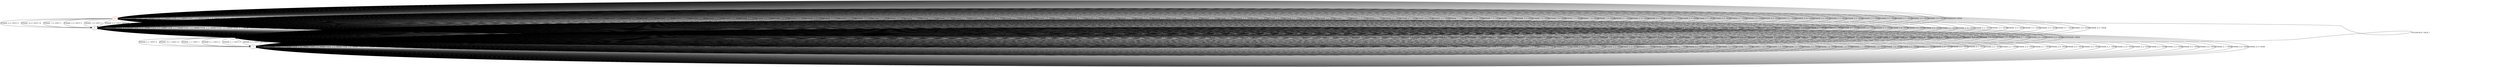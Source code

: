 digraph {
3 [color="red"]
0
1
2
3 -> 0 [label="IFRAME_0_0 / OOUT_0"]
3 -> 3 [label="IFRAME_0_1 / ONOK"]
3 -> 3 [label="IFRAME_0_10 / ONOK"]
3 -> 3 [label="IFRAME_0_2 / ONOK"]
3 -> 3 [label="IFRAME_0_3 / ONOK"]
3 -> 3 [label="IFRAME_0_4 / ONOK"]
3 -> 3 [label="IFRAME_0_5 / ONOK"]
3 -> 3 [label="IFRAME_0_6 / ONOK"]
3 -> 3 [label="IFRAME_0_7 / ONOK"]
3 -> 3 [label="IFRAME_0_8 / ONOK"]
3 -> 3 [label="IFRAME_0_9 / ONOK"]
3 -> 0 [label="IFRAME_10_0 / OOUT_10"]
3 -> 3 [label="IFRAME_10_1 / ONOK"]
3 -> 3 [label="IFRAME_10_10 / ONOK"]
3 -> 3 [label="IFRAME_10_2 / ONOK"]
3 -> 3 [label="IFRAME_10_3 / ONOK"]
3 -> 3 [label="IFRAME_10_4 / ONOK"]
3 -> 3 [label="IFRAME_10_5 / ONOK"]
3 -> 3 [label="IFRAME_10_6 / ONOK"]
3 -> 3 [label="IFRAME_10_7 / ONOK"]
3 -> 3 [label="IFRAME_10_8 / ONOK"]
3 -> 3 [label="IFRAME_10_9 / ONOK"]
3 -> 0 [label="IFRAME_1_0 / OOUT_1"]
3 -> 3 [label="IFRAME_1_1 / ONOK"]
3 -> 3 [label="IFRAME_1_10 / ONOK"]
3 -> 3 [label="IFRAME_1_2 / ONOK"]
3 -> 3 [label="IFRAME_1_3 / ONOK"]
3 -> 3 [label="IFRAME_1_4 / ONOK"]
3 -> 3 [label="IFRAME_1_5 / ONOK"]
3 -> 3 [label="IFRAME_1_6 / ONOK"]
3 -> 3 [label="IFRAME_1_7 / ONOK"]
3 -> 3 [label="IFRAME_1_8 / ONOK"]
3 -> 3 [label="IFRAME_1_9 / ONOK"]
3 -> 0 [label="IFRAME_2_0 / OOUT_2"]
3 -> 3 [label="IFRAME_2_1 / ONOK"]
3 -> 3 [label="IFRAME_2_10 / ONOK"]
3 -> 3 [label="IFRAME_2_2 / ONOK"]
3 -> 3 [label="IFRAME_2_3 / ONOK"]
3 -> 3 [label="IFRAME_2_4 / ONOK"]
3 -> 3 [label="IFRAME_2_5 / ONOK"]
3 -> 3 [label="IFRAME_2_6 / ONOK"]
3 -> 3 [label="IFRAME_2_7 / ONOK"]
3 -> 3 [label="IFRAME_2_8 / ONOK"]
3 -> 3 [label="IFRAME_2_9 / ONOK"]
3 -> 0 [label="IFRAME_3_0 / OOUT_3"]
3 -> 3 [label="IFRAME_3_1 / ONOK"]
3 -> 3 [label="IFRAME_3_10 / ONOK"]
3 -> 3 [label="IFRAME_3_2 / ONOK"]
3 -> 3 [label="IFRAME_3_3 / ONOK"]
3 -> 3 [label="IFRAME_3_4 / ONOK"]
3 -> 3 [label="IFRAME_3_5 / ONOK"]
3 -> 3 [label="IFRAME_3_6 / ONOK"]
3 -> 3 [label="IFRAME_3_7 / ONOK"]
3 -> 3 [label="IFRAME_3_8 / ONOK"]
3 -> 3 [label="IFRAME_3_9 / ONOK"]
3 -> 0 [label="IFRAME_4_0 / OOUT_4"]
3 -> 3 [label="IFRAME_4_1 / ONOK"]
3 -> 3 [label="IFRAME_4_10 / ONOK"]
3 -> 3 [label="IFRAME_4_2 / ONOK"]
3 -> 3 [label="IFRAME_4_3 / ONOK"]
3 -> 3 [label="IFRAME_4_4 / ONOK"]
3 -> 3 [label="IFRAME_4_5 / ONOK"]
3 -> 3 [label="IFRAME_4_6 / ONOK"]
3 -> 3 [label="IFRAME_4_7 / ONOK"]
3 -> 3 [label="IFRAME_4_8 / ONOK"]
3 -> 3 [label="IFRAME_4_9 / ONOK"]
3 -> 0 [label="IFRAME_5_0 / OOUT_5"]
3 -> 3 [label="IFRAME_5_1 / ONOK"]
3 -> 3 [label="IFRAME_5_10 / ONOK"]
3 -> 3 [label="IFRAME_5_2 / ONOK"]
3 -> 3 [label="IFRAME_5_3 / ONOK"]
3 -> 3 [label="IFRAME_5_4 / ONOK"]
3 -> 3 [label="IFRAME_5_5 / ONOK"]
3 -> 3 [label="IFRAME_5_6 / ONOK"]
3 -> 3 [label="IFRAME_5_7 / ONOK"]
3 -> 3 [label="IFRAME_5_8 / ONOK"]
3 -> 3 [label="IFRAME_5_9 / ONOK"]
3 -> 0 [label="IFRAME_6_0 / OOUT_6"]
3 -> 3 [label="IFRAME_6_1 / ONOK"]
3 -> 3 [label="IFRAME_6_10 / ONOK"]
3 -> 3 [label="IFRAME_6_2 / ONOK"]
3 -> 3 [label="IFRAME_6_3 / ONOK"]
3 -> 3 [label="IFRAME_6_4 / ONOK"]
3 -> 3 [label="IFRAME_6_5 / ONOK"]
3 -> 3 [label="IFRAME_6_6 / ONOK"]
3 -> 3 [label="IFRAME_6_7 / ONOK"]
3 -> 3 [label="IFRAME_6_8 / ONOK"]
3 -> 3 [label="IFRAME_6_9 / ONOK"]
3 -> 0 [label="IFRAME_7_0 / OOUT_7"]
3 -> 3 [label="IFRAME_7_1 / ONOK"]
3 -> 3 [label="IFRAME_7_10 / ONOK"]
3 -> 3 [label="IFRAME_7_2 / ONOK"]
3 -> 3 [label="IFRAME_7_3 / ONOK"]
3 -> 3 [label="IFRAME_7_4 / ONOK"]
3 -> 3 [label="IFRAME_7_5 / ONOK"]
3 -> 3 [label="IFRAME_7_6 / ONOK"]
3 -> 3 [label="IFRAME_7_7 / ONOK"]
3 -> 3 [label="IFRAME_7_8 / ONOK"]
3 -> 3 [label="IFRAME_7_9 / ONOK"]
3 -> 0 [label="IFRAME_8_0 / OOUT_8"]
3 -> 3 [label="IFRAME_8_1 / ONOK"]
3 -> 3 [label="IFRAME_8_10 / ONOK"]
3 -> 3 [label="IFRAME_8_2 / ONOK"]
3 -> 3 [label="IFRAME_8_3 / ONOK"]
3 -> 3 [label="IFRAME_8_4 / ONOK"]
3 -> 3 [label="IFRAME_8_5 / ONOK"]
3 -> 3 [label="IFRAME_8_6 / ONOK"]
3 -> 3 [label="IFRAME_8_7 / ONOK"]
3 -> 3 [label="IFRAME_8_8 / ONOK"]
3 -> 3 [label="IFRAME_8_9 / ONOK"]
3 -> 0 [label="IFRAME_9_0 / OOUT_9"]
3 -> 3 [label="IFRAME_9_1 / ONOK"]
3 -> 3 [label="IFRAME_9_10 / ONOK"]
3 -> 3 [label="IFRAME_9_2 / ONOK"]
3 -> 3 [label="IFRAME_9_3 / ONOK"]
3 -> 3 [label="IFRAME_9_4 / ONOK"]
3 -> 3 [label="IFRAME_9_5 / ONOK"]
3 -> 3 [label="IFRAME_9_6 / ONOK"]
3 -> 3 [label="IFRAME_9_7 / ONOK"]
3 -> 3 [label="IFRAME_9_8 / ONOK"]
3 -> 3 [label="IFRAME_9_9 / ONOK"]
3 -> 3 [label="IPLEASEACK / ONOK"]
0 -> 0 [label="IFRAME_0_0 / ONOK"]
0 -> 0 [label="IFRAME_0_1 / ONOK"]
0 -> 0 [label="IFRAME_0_10 / ONOK"]
0 -> 0 [label="IFRAME_0_2 / ONOK"]
0 -> 0 [label="IFRAME_0_3 / ONOK"]
0 -> 0 [label="IFRAME_0_4 / ONOK"]
0 -> 0 [label="IFRAME_0_5 / ONOK"]
0 -> 0 [label="IFRAME_0_6 / ONOK"]
0 -> 0 [label="IFRAME_0_7 / ONOK"]
0 -> 0 [label="IFRAME_0_8 / ONOK"]
0 -> 0 [label="IFRAME_0_9 / ONOK"]
0 -> 0 [label="IFRAME_10_0 / ONOK"]
0 -> 0 [label="IFRAME_10_1 / ONOK"]
0 -> 0 [label="IFRAME_10_10 / ONOK"]
0 -> 0 [label="IFRAME_10_2 / ONOK"]
0 -> 0 [label="IFRAME_10_3 / ONOK"]
0 -> 0 [label="IFRAME_10_4 / ONOK"]
0 -> 0 [label="IFRAME_10_5 / ONOK"]
0 -> 0 [label="IFRAME_10_6 / ONOK"]
0 -> 0 [label="IFRAME_10_7 / ONOK"]
0 -> 0 [label="IFRAME_10_8 / ONOK"]
0 -> 0 [label="IFRAME_10_9 / ONOK"]
0 -> 0 [label="IFRAME_1_0 / ONOK"]
0 -> 0 [label="IFRAME_1_1 / ONOK"]
0 -> 0 [label="IFRAME_1_10 / ONOK"]
0 -> 0 [label="IFRAME_1_2 / ONOK"]
0 -> 0 [label="IFRAME_1_3 / ONOK"]
0 -> 0 [label="IFRAME_1_4 / ONOK"]
0 -> 0 [label="IFRAME_1_5 / ONOK"]
0 -> 0 [label="IFRAME_1_6 / ONOK"]
0 -> 0 [label="IFRAME_1_7 / ONOK"]
0 -> 0 [label="IFRAME_1_8 / ONOK"]
0 -> 0 [label="IFRAME_1_9 / ONOK"]
0 -> 0 [label="IFRAME_2_0 / ONOK"]
0 -> 0 [label="IFRAME_2_1 / ONOK"]
0 -> 0 [label="IFRAME_2_10 / ONOK"]
0 -> 0 [label="IFRAME_2_2 / ONOK"]
0 -> 0 [label="IFRAME_2_3 / ONOK"]
0 -> 0 [label="IFRAME_2_4 / ONOK"]
0 -> 0 [label="IFRAME_2_5 / ONOK"]
0 -> 0 [label="IFRAME_2_6 / ONOK"]
0 -> 0 [label="IFRAME_2_7 / ONOK"]
0 -> 0 [label="IFRAME_2_8 / ONOK"]
0 -> 0 [label="IFRAME_2_9 / ONOK"]
0 -> 0 [label="IFRAME_3_0 / ONOK"]
0 -> 0 [label="IFRAME_3_1 / ONOK"]
0 -> 0 [label="IFRAME_3_10 / ONOK"]
0 -> 0 [label="IFRAME_3_2 / ONOK"]
0 -> 0 [label="IFRAME_3_3 / ONOK"]
0 -> 0 [label="IFRAME_3_4 / ONOK"]
0 -> 0 [label="IFRAME_3_5 / ONOK"]
0 -> 0 [label="IFRAME_3_6 / ONOK"]
0 -> 0 [label="IFRAME_3_7 / ONOK"]
0 -> 0 [label="IFRAME_3_8 / ONOK"]
0 -> 0 [label="IFRAME_3_9 / ONOK"]
0 -> 0 [label="IFRAME_4_0 / ONOK"]
0 -> 0 [label="IFRAME_4_1 / ONOK"]
0 -> 0 [label="IFRAME_4_10 / ONOK"]
0 -> 0 [label="IFRAME_4_2 / ONOK"]
0 -> 0 [label="IFRAME_4_3 / ONOK"]
0 -> 0 [label="IFRAME_4_4 / ONOK"]
0 -> 0 [label="IFRAME_4_5 / ONOK"]
0 -> 0 [label="IFRAME_4_6 / ONOK"]
0 -> 0 [label="IFRAME_4_7 / ONOK"]
0 -> 0 [label="IFRAME_4_8 / ONOK"]
0 -> 0 [label="IFRAME_4_9 / ONOK"]
0 -> 0 [label="IFRAME_5_0 / ONOK"]
0 -> 0 [label="IFRAME_5_1 / ONOK"]
0 -> 0 [label="IFRAME_5_10 / ONOK"]
0 -> 0 [label="IFRAME_5_2 / ONOK"]
0 -> 0 [label="IFRAME_5_3 / ONOK"]
0 -> 0 [label="IFRAME_5_4 / ONOK"]
0 -> 0 [label="IFRAME_5_5 / ONOK"]
0 -> 0 [label="IFRAME_5_6 / ONOK"]
0 -> 0 [label="IFRAME_5_7 / ONOK"]
0 -> 0 [label="IFRAME_5_8 / ONOK"]
0 -> 0 [label="IFRAME_5_9 / ONOK"]
0 -> 0 [label="IFRAME_6_0 / ONOK"]
0 -> 0 [label="IFRAME_6_1 / ONOK"]
0 -> 0 [label="IFRAME_6_10 / ONOK"]
0 -> 0 [label="IFRAME_6_2 / ONOK"]
0 -> 0 [label="IFRAME_6_3 / ONOK"]
0 -> 0 [label="IFRAME_6_4 / ONOK"]
0 -> 0 [label="IFRAME_6_5 / ONOK"]
0 -> 0 [label="IFRAME_6_6 / ONOK"]
0 -> 0 [label="IFRAME_6_7 / ONOK"]
0 -> 0 [label="IFRAME_6_8 / ONOK"]
0 -> 0 [label="IFRAME_6_9 / ONOK"]
0 -> 0 [label="IFRAME_7_0 / ONOK"]
0 -> 0 [label="IFRAME_7_1 / ONOK"]
0 -> 0 [label="IFRAME_7_10 / ONOK"]
0 -> 0 [label="IFRAME_7_2 / ONOK"]
0 -> 0 [label="IFRAME_7_3 / ONOK"]
0 -> 0 [label="IFRAME_7_4 / ONOK"]
0 -> 0 [label="IFRAME_7_5 / ONOK"]
0 -> 0 [label="IFRAME_7_6 / ONOK"]
0 -> 0 [label="IFRAME_7_7 / ONOK"]
0 -> 0 [label="IFRAME_7_8 / ONOK"]
0 -> 0 [label="IFRAME_7_9 / ONOK"]
0 -> 0 [label="IFRAME_8_0 / ONOK"]
0 -> 0 [label="IFRAME_8_1 / ONOK"]
0 -> 0 [label="IFRAME_8_10 / ONOK"]
0 -> 0 [label="IFRAME_8_2 / ONOK"]
0 -> 0 [label="IFRAME_8_3 / ONOK"]
0 -> 0 [label="IFRAME_8_4 / ONOK"]
0 -> 0 [label="IFRAME_8_5 / ONOK"]
0 -> 0 [label="IFRAME_8_6 / ONOK"]
0 -> 0 [label="IFRAME_8_7 / ONOK"]
0 -> 0 [label="IFRAME_8_8 / ONOK"]
0 -> 0 [label="IFRAME_8_9 / ONOK"]
0 -> 0 [label="IFRAME_9_0 / ONOK"]
0 -> 0 [label="IFRAME_9_1 / ONOK"]
0 -> 0 [label="IFRAME_9_10 / ONOK"]
0 -> 0 [label="IFRAME_9_2 / ONOK"]
0 -> 0 [label="IFRAME_9_3 / ONOK"]
0 -> 0 [label="IFRAME_9_4 / ONOK"]
0 -> 0 [label="IFRAME_9_5 / ONOK"]
0 -> 0 [label="IFRAME_9_6 / ONOK"]
0 -> 0 [label="IFRAME_9_7 / ONOK"]
0 -> 0 [label="IFRAME_9_8 / ONOK"]
0 -> 0 [label="IFRAME_9_9 / ONOK"]
0 -> 2 [label="IPLEASEACK / OACK_0"]
1 -> 1 [label="IFRAME_0_0 / ONOK"]
1 -> 1 [label="IFRAME_0_1 / ONOK"]
1 -> 1 [label="IFRAME_0_10 / ONOK"]
1 -> 1 [label="IFRAME_0_2 / ONOK"]
1 -> 1 [label="IFRAME_0_3 / ONOK"]
1 -> 1 [label="IFRAME_0_4 / ONOK"]
1 -> 1 [label="IFRAME_0_5 / ONOK"]
1 -> 1 [label="IFRAME_0_6 / ONOK"]
1 -> 1 [label="IFRAME_0_7 / ONOK"]
1 -> 1 [label="IFRAME_0_8 / ONOK"]
1 -> 1 [label="IFRAME_0_9 / ONOK"]
1 -> 1 [label="IFRAME_10_0 / ONOK"]
1 -> 1 [label="IFRAME_10_1 / ONOK"]
1 -> 1 [label="IFRAME_10_10 / ONOK"]
1 -> 1 [label="IFRAME_10_2 / ONOK"]
1 -> 1 [label="IFRAME_10_3 / ONOK"]
1 -> 1 [label="IFRAME_10_4 / ONOK"]
1 -> 1 [label="IFRAME_10_5 / ONOK"]
1 -> 1 [label="IFRAME_10_6 / ONOK"]
1 -> 1 [label="IFRAME_10_7 / ONOK"]
1 -> 1 [label="IFRAME_10_8 / ONOK"]
1 -> 1 [label="IFRAME_10_9 / ONOK"]
1 -> 1 [label="IFRAME_1_0 / ONOK"]
1 -> 1 [label="IFRAME_1_1 / ONOK"]
1 -> 1 [label="IFRAME_1_10 / ONOK"]
1 -> 1 [label="IFRAME_1_2 / ONOK"]
1 -> 1 [label="IFRAME_1_3 / ONOK"]
1 -> 1 [label="IFRAME_1_4 / ONOK"]
1 -> 1 [label="IFRAME_1_5 / ONOK"]
1 -> 1 [label="IFRAME_1_6 / ONOK"]
1 -> 1 [label="IFRAME_1_7 / ONOK"]
1 -> 1 [label="IFRAME_1_8 / ONOK"]
1 -> 1 [label="IFRAME_1_9 / ONOK"]
1 -> 1 [label="IFRAME_2_0 / ONOK"]
1 -> 1 [label="IFRAME_2_1 / ONOK"]
1 -> 1 [label="IFRAME_2_10 / ONOK"]
1 -> 1 [label="IFRAME_2_2 / ONOK"]
1 -> 1 [label="IFRAME_2_3 / ONOK"]
1 -> 1 [label="IFRAME_2_4 / ONOK"]
1 -> 1 [label="IFRAME_2_5 / ONOK"]
1 -> 1 [label="IFRAME_2_6 / ONOK"]
1 -> 1 [label="IFRAME_2_7 / ONOK"]
1 -> 1 [label="IFRAME_2_8 / ONOK"]
1 -> 1 [label="IFRAME_2_9 / ONOK"]
1 -> 1 [label="IFRAME_3_0 / ONOK"]
1 -> 1 [label="IFRAME_3_1 / ONOK"]
1 -> 1 [label="IFRAME_3_10 / ONOK"]
1 -> 1 [label="IFRAME_3_2 / ONOK"]
1 -> 1 [label="IFRAME_3_3 / ONOK"]
1 -> 1 [label="IFRAME_3_4 / ONOK"]
1 -> 1 [label="IFRAME_3_5 / ONOK"]
1 -> 1 [label="IFRAME_3_6 / ONOK"]
1 -> 1 [label="IFRAME_3_7 / ONOK"]
1 -> 1 [label="IFRAME_3_8 / ONOK"]
1 -> 1 [label="IFRAME_3_9 / ONOK"]
1 -> 1 [label="IFRAME_4_0 / ONOK"]
1 -> 1 [label="IFRAME_4_1 / ONOK"]
1 -> 1 [label="IFRAME_4_10 / ONOK"]
1 -> 1 [label="IFRAME_4_2 / ONOK"]
1 -> 1 [label="IFRAME_4_3 / ONOK"]
1 -> 1 [label="IFRAME_4_4 / ONOK"]
1 -> 1 [label="IFRAME_4_5 / ONOK"]
1 -> 1 [label="IFRAME_4_6 / ONOK"]
1 -> 1 [label="IFRAME_4_7 / ONOK"]
1 -> 1 [label="IFRAME_4_8 / ONOK"]
1 -> 1 [label="IFRAME_4_9 / ONOK"]
1 -> 1 [label="IFRAME_5_0 / ONOK"]
1 -> 1 [label="IFRAME_5_1 / ONOK"]
1 -> 1 [label="IFRAME_5_10 / ONOK"]
1 -> 1 [label="IFRAME_5_2 / ONOK"]
1 -> 1 [label="IFRAME_5_3 / ONOK"]
1 -> 1 [label="IFRAME_5_4 / ONOK"]
1 -> 1 [label="IFRAME_5_5 / ONOK"]
1 -> 1 [label="IFRAME_5_6 / ONOK"]
1 -> 1 [label="IFRAME_5_7 / ONOK"]
1 -> 1 [label="IFRAME_5_8 / ONOK"]
1 -> 1 [label="IFRAME_5_9 / ONOK"]
1 -> 1 [label="IFRAME_6_0 / ONOK"]
1 -> 1 [label="IFRAME_6_1 / ONOK"]
1 -> 1 [label="IFRAME_6_10 / ONOK"]
1 -> 1 [label="IFRAME_6_2 / ONOK"]
1 -> 1 [label="IFRAME_6_3 / ONOK"]
1 -> 1 [label="IFRAME_6_4 / ONOK"]
1 -> 1 [label="IFRAME_6_5 / ONOK"]
1 -> 1 [label="IFRAME_6_6 / ONOK"]
1 -> 1 [label="IFRAME_6_7 / ONOK"]
1 -> 1 [label="IFRAME_6_8 / ONOK"]
1 -> 1 [label="IFRAME_6_9 / ONOK"]
1 -> 1 [label="IFRAME_7_0 / ONOK"]
1 -> 1 [label="IFRAME_7_1 / ONOK"]
1 -> 1 [label="IFRAME_7_10 / ONOK"]
1 -> 1 [label="IFRAME_7_2 / ONOK"]
1 -> 1 [label="IFRAME_7_3 / ONOK"]
1 -> 1 [label="IFRAME_7_4 / ONOK"]
1 -> 1 [label="IFRAME_7_5 / ONOK"]
1 -> 1 [label="IFRAME_7_6 / ONOK"]
1 -> 1 [label="IFRAME_7_7 / ONOK"]
1 -> 1 [label="IFRAME_7_8 / ONOK"]
1 -> 1 [label="IFRAME_7_9 / ONOK"]
1 -> 1 [label="IFRAME_8_0 / ONOK"]
1 -> 1 [label="IFRAME_8_1 / ONOK"]
1 -> 1 [label="IFRAME_8_10 / ONOK"]
1 -> 1 [label="IFRAME_8_2 / ONOK"]
1 -> 1 [label="IFRAME_8_3 / ONOK"]
1 -> 1 [label="IFRAME_8_4 / ONOK"]
1 -> 1 [label="IFRAME_8_5 / ONOK"]
1 -> 1 [label="IFRAME_8_6 / ONOK"]
1 -> 1 [label="IFRAME_8_7 / ONOK"]
1 -> 1 [label="IFRAME_8_8 / ONOK"]
1 -> 1 [label="IFRAME_8_9 / ONOK"]
1 -> 1 [label="IFRAME_9_0 / ONOK"]
1 -> 1 [label="IFRAME_9_1 / ONOK"]
1 -> 1 [label="IFRAME_9_10 / ONOK"]
1 -> 1 [label="IFRAME_9_2 / ONOK"]
1 -> 1 [label="IFRAME_9_3 / ONOK"]
1 -> 1 [label="IFRAME_9_4 / ONOK"]
1 -> 1 [label="IFRAME_9_5 / ONOK"]
1 -> 1 [label="IFRAME_9_6 / ONOK"]
1 -> 1 [label="IFRAME_9_7 / ONOK"]
1 -> 1 [label="IFRAME_9_8 / ONOK"]
1 -> 1 [label="IFRAME_9_9 / ONOK"]
1 -> 3 [label="IPLEASEACK / OACK_1"]
2 -> 2 [label="IFRAME_0_0 / ONOK"]
2 -> 1 [label="IFRAME_0_1 / OOUT_0"]
2 -> 2 [label="IFRAME_0_10 / ONOK"]
2 -> 2 [label="IFRAME_0_2 / ONOK"]
2 -> 2 [label="IFRAME_0_3 / ONOK"]
2 -> 2 [label="IFRAME_0_4 / ONOK"]
2 -> 2 [label="IFRAME_0_5 / ONOK"]
2 -> 2 [label="IFRAME_0_6 / ONOK"]
2 -> 2 [label="IFRAME_0_7 / ONOK"]
2 -> 2 [label="IFRAME_0_8 / ONOK"]
2 -> 2 [label="IFRAME_0_9 / ONOK"]
2 -> 2 [label="IFRAME_10_0 / ONOK"]
2 -> 1 [label="IFRAME_10_1 / OOUT_10"]
2 -> 2 [label="IFRAME_10_10 / ONOK"]
2 -> 2 [label="IFRAME_10_2 / ONOK"]
2 -> 2 [label="IFRAME_10_3 / ONOK"]
2 -> 2 [label="IFRAME_10_4 / ONOK"]
2 -> 2 [label="IFRAME_10_5 / ONOK"]
2 -> 2 [label="IFRAME_10_6 / ONOK"]
2 -> 2 [label="IFRAME_10_7 / ONOK"]
2 -> 2 [label="IFRAME_10_8 / ONOK"]
2 -> 2 [label="IFRAME_10_9 / ONOK"]
2 -> 2 [label="IFRAME_1_0 / ONOK"]
2 -> 1 [label="IFRAME_1_1 / OOUT_1"]
2 -> 2 [label="IFRAME_1_10 / ONOK"]
2 -> 2 [label="IFRAME_1_2 / ONOK"]
2 -> 2 [label="IFRAME_1_3 / ONOK"]
2 -> 2 [label="IFRAME_1_4 / ONOK"]
2 -> 2 [label="IFRAME_1_5 / ONOK"]
2 -> 2 [label="IFRAME_1_6 / ONOK"]
2 -> 2 [label="IFRAME_1_7 / ONOK"]
2 -> 2 [label="IFRAME_1_8 / ONOK"]
2 -> 2 [label="IFRAME_1_9 / ONOK"]
2 -> 2 [label="IFRAME_2_0 / ONOK"]
2 -> 1 [label="IFRAME_2_1 / OOUT_2"]
2 -> 2 [label="IFRAME_2_10 / ONOK"]
2 -> 2 [label="IFRAME_2_2 / ONOK"]
2 -> 2 [label="IFRAME_2_3 / ONOK"]
2 -> 2 [label="IFRAME_2_4 / ONOK"]
2 -> 2 [label="IFRAME_2_5 / ONOK"]
2 -> 2 [label="IFRAME_2_6 / ONOK"]
2 -> 2 [label="IFRAME_2_7 / ONOK"]
2 -> 2 [label="IFRAME_2_8 / ONOK"]
2 -> 2 [label="IFRAME_2_9 / ONOK"]
2 -> 2 [label="IFRAME_3_0 / ONOK"]
2 -> 1 [label="IFRAME_3_1 / OOUT_3"]
2 -> 2 [label="IFRAME_3_10 / ONOK"]
2 -> 2 [label="IFRAME_3_2 / ONOK"]
2 -> 2 [label="IFRAME_3_3 / ONOK"]
2 -> 2 [label="IFRAME_3_4 / ONOK"]
2 -> 2 [label="IFRAME_3_5 / ONOK"]
2 -> 2 [label="IFRAME_3_6 / ONOK"]
2 -> 2 [label="IFRAME_3_7 / ONOK"]
2 -> 2 [label="IFRAME_3_8 / ONOK"]
2 -> 2 [label="IFRAME_3_9 / ONOK"]
2 -> 2 [label="IFRAME_4_0 / ONOK"]
2 -> 1 [label="IFRAME_4_1 / OOUT_4"]
2 -> 2 [label="IFRAME_4_10 / ONOK"]
2 -> 2 [label="IFRAME_4_2 / ONOK"]
2 -> 2 [label="IFRAME_4_3 / ONOK"]
2 -> 2 [label="IFRAME_4_4 / ONOK"]
2 -> 2 [label="IFRAME_4_5 / ONOK"]
2 -> 2 [label="IFRAME_4_6 / ONOK"]
2 -> 2 [label="IFRAME_4_7 / ONOK"]
2 -> 2 [label="IFRAME_4_8 / ONOK"]
2 -> 2 [label="IFRAME_4_9 / ONOK"]
2 -> 2 [label="IFRAME_5_0 / ONOK"]
2 -> 1 [label="IFRAME_5_1 / OOUT_5"]
2 -> 2 [label="IFRAME_5_10 / ONOK"]
2 -> 2 [label="IFRAME_5_2 / ONOK"]
2 -> 2 [label="IFRAME_5_3 / ONOK"]
2 -> 2 [label="IFRAME_5_4 / ONOK"]
2 -> 2 [label="IFRAME_5_5 / ONOK"]
2 -> 2 [label="IFRAME_5_6 / ONOK"]
2 -> 2 [label="IFRAME_5_7 / ONOK"]
2 -> 2 [label="IFRAME_5_8 / ONOK"]
2 -> 2 [label="IFRAME_5_9 / ONOK"]
2 -> 2 [label="IFRAME_6_0 / ONOK"]
2 -> 1 [label="IFRAME_6_1 / OOUT_6"]
2 -> 2 [label="IFRAME_6_10 / ONOK"]
2 -> 2 [label="IFRAME_6_2 / ONOK"]
2 -> 2 [label="IFRAME_6_3 / ONOK"]
2 -> 2 [label="IFRAME_6_4 / ONOK"]
2 -> 2 [label="IFRAME_6_5 / ONOK"]
2 -> 2 [label="IFRAME_6_6 / ONOK"]
2 -> 2 [label="IFRAME_6_7 / ONOK"]
2 -> 2 [label="IFRAME_6_8 / ONOK"]
2 -> 2 [label="IFRAME_6_9 / ONOK"]
2 -> 2 [label="IFRAME_7_0 / ONOK"]
2 -> 1 [label="IFRAME_7_1 / OOUT_7"]
2 -> 2 [label="IFRAME_7_10 / ONOK"]
2 -> 2 [label="IFRAME_7_2 / ONOK"]
2 -> 2 [label="IFRAME_7_3 / ONOK"]
2 -> 2 [label="IFRAME_7_4 / ONOK"]
2 -> 2 [label="IFRAME_7_5 / ONOK"]
2 -> 2 [label="IFRAME_7_6 / ONOK"]
2 -> 2 [label="IFRAME_7_7 / ONOK"]
2 -> 2 [label="IFRAME_7_8 / ONOK"]
2 -> 2 [label="IFRAME_7_9 / ONOK"]
2 -> 2 [label="IFRAME_8_0 / ONOK"]
2 -> 1 [label="IFRAME_8_1 / OOUT_8"]
2 -> 2 [label="IFRAME_8_10 / ONOK"]
2 -> 2 [label="IFRAME_8_2 / ONOK"]
2 -> 2 [label="IFRAME_8_3 / ONOK"]
2 -> 2 [label="IFRAME_8_4 / ONOK"]
2 -> 2 [label="IFRAME_8_5 / ONOK"]
2 -> 2 [label="IFRAME_8_6 / ONOK"]
2 -> 2 [label="IFRAME_8_7 / ONOK"]
2 -> 2 [label="IFRAME_8_8 / ONOK"]
2 -> 2 [label="IFRAME_8_9 / ONOK"]
2 -> 2 [label="IFRAME_9_0 / ONOK"]
2 -> 1 [label="IFRAME_9_1 / OOUT_9"]
2 -> 2 [label="IFRAME_9_10 / ONOK"]
2 -> 2 [label="IFRAME_9_2 / ONOK"]
2 -> 2 [label="IFRAME_9_3 / ONOK"]
2 -> 2 [label="IFRAME_9_4 / ONOK"]
2 -> 2 [label="IFRAME_9_5 / ONOK"]
2 -> 2 [label="IFRAME_9_6 / ONOK"]
2 -> 2 [label="IFRAME_9_7 / ONOK"]
2 -> 2 [label="IFRAME_9_8 / ONOK"]
2 -> 2 [label="IFRAME_9_9 / ONOK"]
2 -> 2 [label="IPLEASEACK / ONOK"]
}
